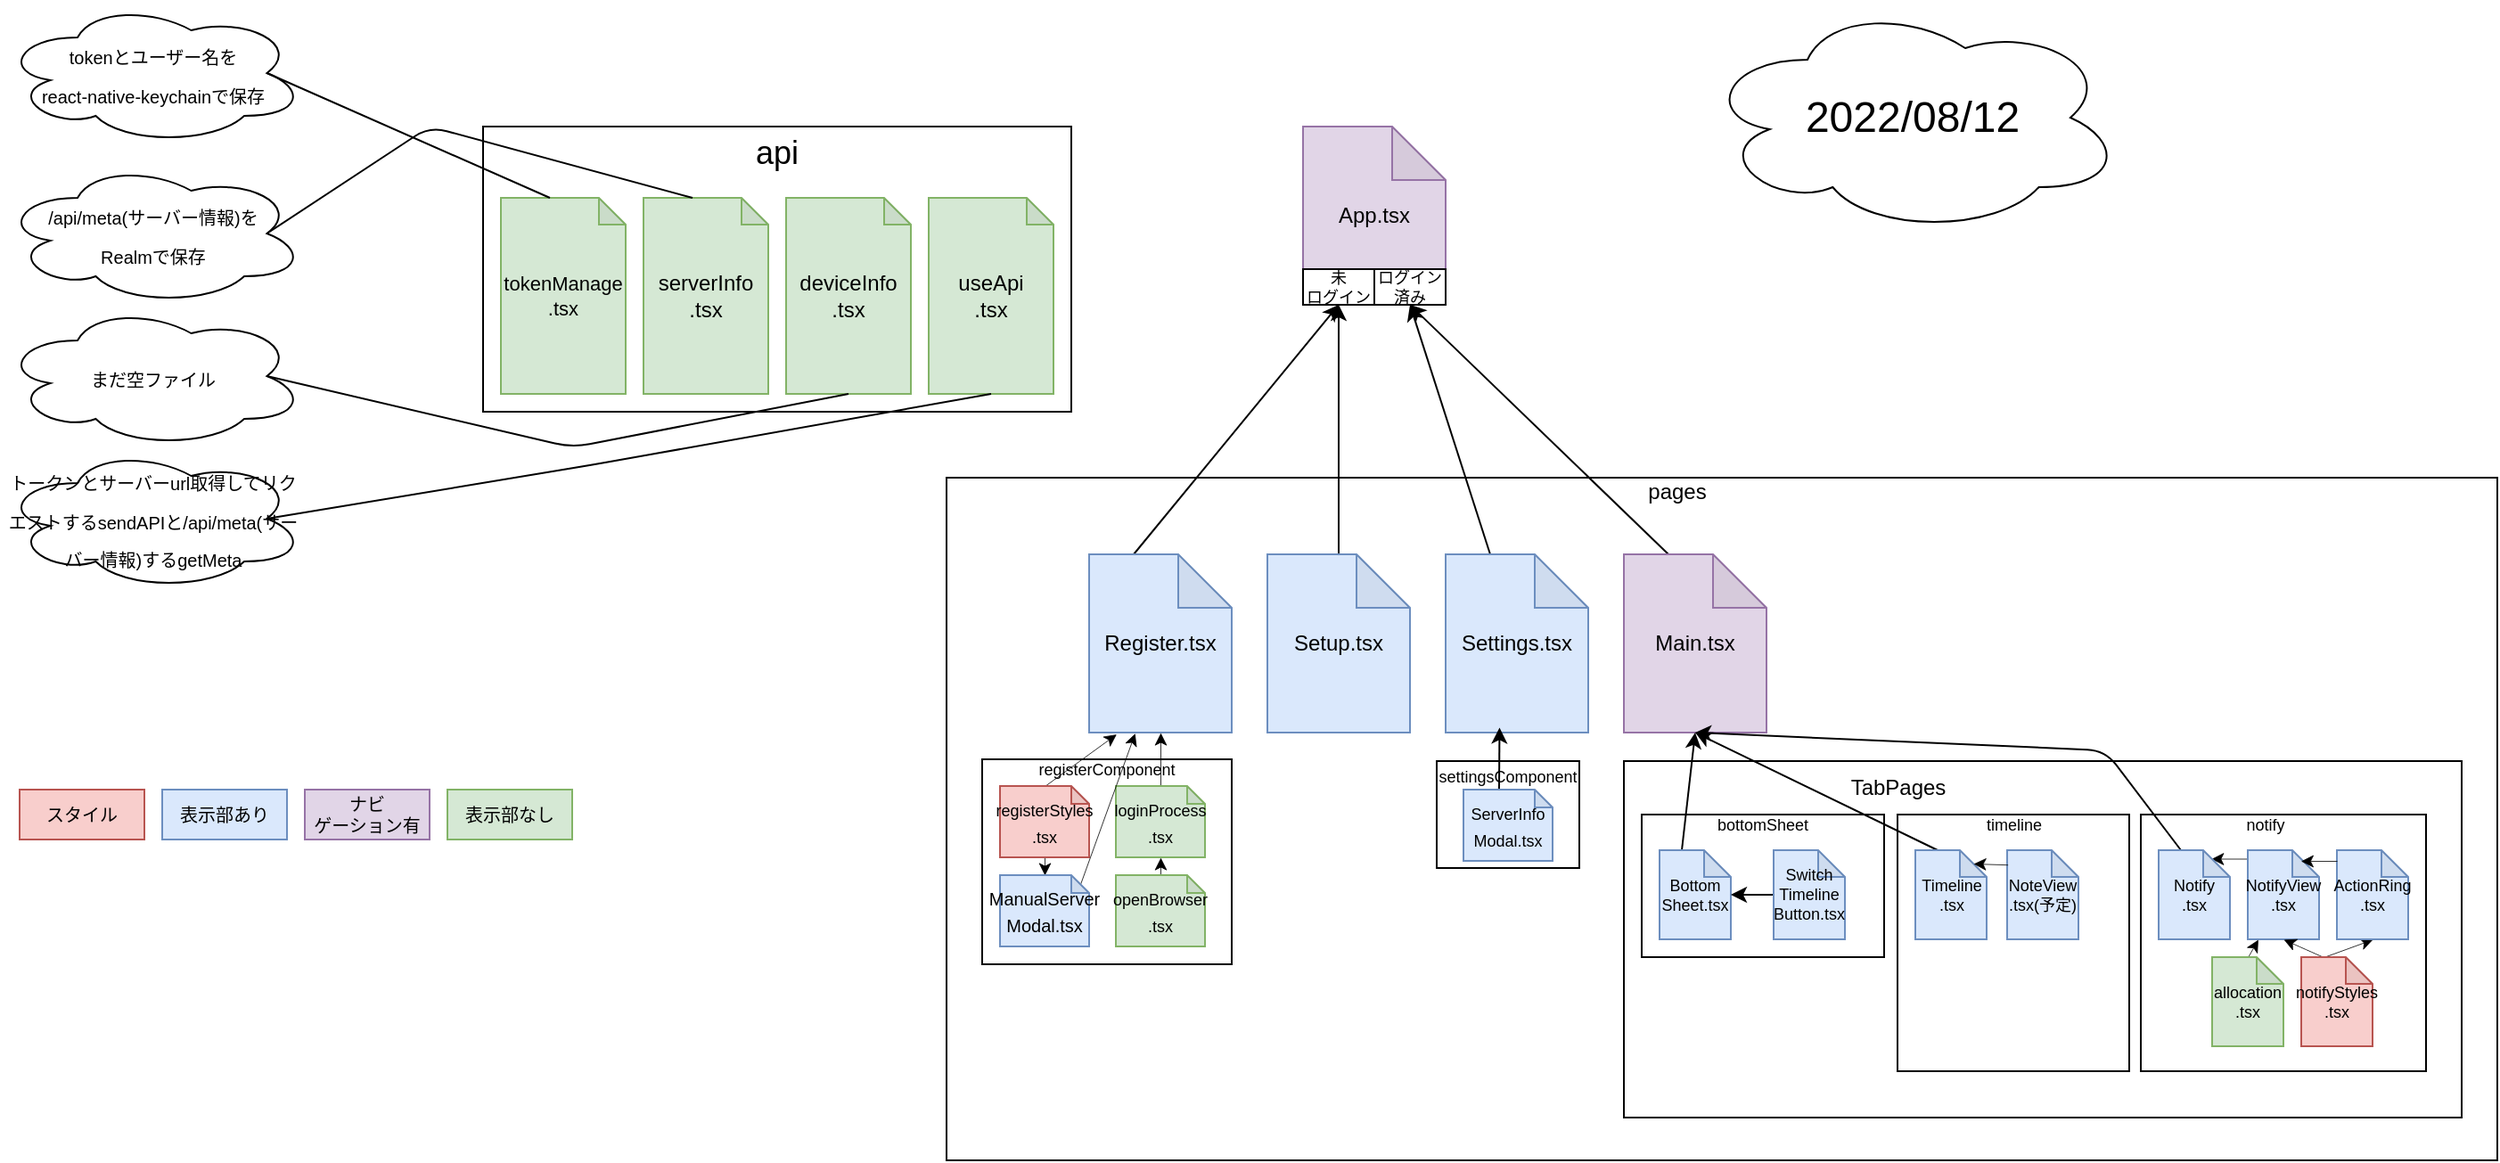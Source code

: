 <mxfile>
    <diagram id="KpKeE3IpWthlAcHVAXRT" name="ページ1">
        <mxGraphModel dx="1966" dy="543" grid="1" gridSize="10" guides="1" tooltips="1" connect="1" arrows="1" fold="1" page="1" pageScale="1" pageWidth="827" pageHeight="1169" math="0" shadow="0">
            <root>
                <mxCell id="0"/>
                <mxCell id="1" parent="0"/>
                <mxCell id="8" value="" style="rounded=0;whiteSpace=wrap;html=1;" parent="1" vertex="1">
                    <mxGeometry x="-120" y="337" width="870" height="383" as="geometry"/>
                </mxCell>
                <mxCell id="5" value="App.tsx" style="shape=note;whiteSpace=wrap;html=1;backgroundOutline=1;darkOpacity=0.05;fillColor=#e1d5e7;strokeColor=#9673a6;" parent="1" vertex="1">
                    <mxGeometry x="80" y="140" width="80" height="100" as="geometry"/>
                </mxCell>
                <mxCell id="6" value="" style="rounded=0;whiteSpace=wrap;html=1;" parent="1" vertex="1">
                    <mxGeometry x="260" y="496" width="470" height="200" as="geometry"/>
                </mxCell>
                <mxCell id="7" value="TabPages" style="text;html=1;strokeColor=none;fillColor=none;align=center;verticalAlign=middle;whiteSpace=wrap;rounded=0;" parent="1" vertex="1">
                    <mxGeometry x="384" y="496" width="60" height="30" as="geometry"/>
                </mxCell>
                <mxCell id="9" value="pages" style="text;html=1;strokeColor=none;fillColor=none;align=center;verticalAlign=middle;whiteSpace=wrap;rounded=0;" parent="1" vertex="1">
                    <mxGeometry x="260" y="330" width="60" height="30" as="geometry"/>
                </mxCell>
                <mxCell id="19" style="edgeStyle=none;html=1;exitX=0;exitY=0;exitDx=25;exitDy=0;exitPerimeter=0;entryX=0.5;entryY=1;entryDx=0;entryDy=0;fontSize=12;" parent="1" source="10" target="71" edge="1">
                    <mxGeometry relative="1" as="geometry"/>
                </mxCell>
                <mxCell id="10" value="Settings.tsx" style="shape=note;whiteSpace=wrap;html=1;backgroundOutline=1;darkOpacity=0.05;fillColor=#dae8fc;strokeColor=#6c8ebf;" parent="1" vertex="1">
                    <mxGeometry x="160" y="380" width="80" height="100" as="geometry"/>
                </mxCell>
                <mxCell id="11" value="" style="rounded=0;whiteSpace=wrap;html=1;" parent="1" vertex="1">
                    <mxGeometry x="155" y="496" width="80" height="60" as="geometry"/>
                </mxCell>
                <mxCell id="14" style="edgeStyle=none;html=1;exitX=0;exitY=0;exitDx=20;exitDy=0;exitPerimeter=0;entryX=0.378;entryY=0.972;entryDx=0;entryDy=0;entryPerimeter=0;fontSize=9;" parent="1" source="12" target="10" edge="1">
                    <mxGeometry relative="1" as="geometry">
                        <Array as="points"/>
                    </mxGeometry>
                </mxCell>
                <mxCell id="12" value="&lt;font style=&quot;font-size: 9px&quot;&gt;ServerInfo&lt;br&gt;Modal.tsx&lt;/font&gt;" style="shape=note;whiteSpace=wrap;html=1;backgroundOutline=1;darkOpacity=0.05;size=10;fillColor=#dae8fc;strokeColor=#6c8ebf;" parent="1" vertex="1">
                    <mxGeometry x="170" y="512" width="50" height="40" as="geometry"/>
                </mxCell>
                <mxCell id="13" value="&lt;font style=&quot;font-size: 9px&quot;&gt;settingsComponent&lt;/font&gt;" style="text;html=1;strokeColor=none;fillColor=none;align=center;verticalAlign=middle;whiteSpace=wrap;rounded=0;" parent="1" vertex="1">
                    <mxGeometry x="165" y="488" width="60" height="32" as="geometry"/>
                </mxCell>
                <mxCell id="20" style="edgeStyle=none;html=1;exitX=0;exitY=0;exitDx=25;exitDy=0;exitPerimeter=0;entryX=0.5;entryY=1;entryDx=0;entryDy=0;fontSize=12;" parent="1" source="18" target="71" edge="1">
                    <mxGeometry relative="1" as="geometry"/>
                </mxCell>
                <mxCell id="18" value="&lt;font style=&quot;font-size: 12px&quot;&gt;Main.tsx&lt;/font&gt;" style="shape=note;whiteSpace=wrap;html=1;backgroundOutline=1;darkOpacity=0.05;fontSize=9;fillColor=#e1d5e7;strokeColor=#9673a6;" parent="1" vertex="1">
                    <mxGeometry x="260" y="380" width="80" height="100" as="geometry"/>
                </mxCell>
                <mxCell id="21" value="" style="rounded=0;whiteSpace=wrap;html=1;fontSize=12;" parent="1" vertex="1">
                    <mxGeometry x="270" y="526" width="136" height="80" as="geometry"/>
                </mxCell>
                <mxCell id="22" value="&lt;font style=&quot;font-size: 9px&quot;&gt;bottomSheet&lt;/font&gt;" style="text;html=1;strokeColor=none;fillColor=none;align=center;verticalAlign=middle;whiteSpace=wrap;rounded=0;fontSize=12;" parent="1" vertex="1">
                    <mxGeometry x="308" y="516" width="60" height="30" as="geometry"/>
                </mxCell>
                <mxCell id="28" style="edgeStyle=none;html=1;exitX=0;exitY=0;exitDx=12.5;exitDy=0;exitPerimeter=0;entryX=0.5;entryY=1;entryDx=0;entryDy=0;entryPerimeter=0;fontSize=9;" parent="1" source="23" target="18" edge="1">
                    <mxGeometry relative="1" as="geometry"/>
                </mxCell>
                <mxCell id="23" value="Bottom&lt;br&gt;Sheet.tsx" style="shape=note;whiteSpace=wrap;html=1;backgroundOutline=1;darkOpacity=0.05;fontSize=9;size=15;fillColor=#dae8fc;strokeColor=#6c8ebf;" parent="1" vertex="1">
                    <mxGeometry x="280" y="546" width="40" height="50" as="geometry"/>
                </mxCell>
                <mxCell id="27" style="edgeStyle=none;html=1;exitX=0;exitY=0.5;exitDx=0;exitDy=0;exitPerimeter=0;entryX=1;entryY=0.5;entryDx=0;entryDy=0;entryPerimeter=0;fontSize=9;" parent="1" source="25" target="23" edge="1">
                    <mxGeometry relative="1" as="geometry"/>
                </mxCell>
                <mxCell id="25" value="Switch&lt;br&gt;Timeline&lt;br&gt;Button.tsx" style="shape=note;whiteSpace=wrap;html=1;backgroundOutline=1;darkOpacity=0.05;fontSize=9;size=15;fillColor=#dae8fc;strokeColor=#6c8ebf;" parent="1" vertex="1">
                    <mxGeometry x="344" y="546" width="40" height="50" as="geometry"/>
                </mxCell>
                <mxCell id="29" value="" style="rounded=0;whiteSpace=wrap;html=1;fontSize=9;" parent="1" vertex="1">
                    <mxGeometry x="413.5" y="526" width="130" height="144" as="geometry"/>
                </mxCell>
                <mxCell id="32" style="edgeStyle=none;html=1;exitX=0;exitY=0;exitDx=12.5;exitDy=0;exitPerimeter=0;entryX=0.5;entryY=1;entryDx=0;entryDy=0;entryPerimeter=0;fontSize=9;" parent="1" source="30" target="18" edge="1">
                    <mxGeometry relative="1" as="geometry"/>
                </mxCell>
                <mxCell id="30" value="Timeline&lt;br&gt;.tsx" style="shape=note;whiteSpace=wrap;html=1;backgroundOutline=1;darkOpacity=0.05;fontSize=9;size=15;fillColor=#dae8fc;strokeColor=#6c8ebf;" parent="1" vertex="1">
                    <mxGeometry x="423.5" y="546" width="40" height="50" as="geometry"/>
                </mxCell>
                <mxCell id="31" value="timeline" style="text;html=1;strokeColor=none;fillColor=none;align=center;verticalAlign=middle;whiteSpace=wrap;rounded=0;fontSize=9;" parent="1" vertex="1">
                    <mxGeometry x="448.5" y="522" width="60" height="20" as="geometry"/>
                </mxCell>
                <mxCell id="34" value="" style="rounded=0;whiteSpace=wrap;html=1;fontSize=9;" parent="1" vertex="1">
                    <mxGeometry x="550" y="526" width="160" height="144" as="geometry"/>
                </mxCell>
                <mxCell id="35" value="notify" style="text;html=1;strokeColor=none;fillColor=none;align=center;verticalAlign=middle;whiteSpace=wrap;rounded=0;fontSize=9;" parent="1" vertex="1">
                    <mxGeometry x="590" y="522" width="60" height="20" as="geometry"/>
                </mxCell>
                <mxCell id="44" style="edgeStyle=none;html=1;exitX=-0.007;exitY=0.095;exitDx=0;exitDy=0;exitPerimeter=0;entryX=0.735;entryY=0.095;entryDx=0;entryDy=0;entryPerimeter=0;fontSize=9;strokeWidth=0.4;" parent="1" source="37" target="39" edge="1">
                    <mxGeometry relative="1" as="geometry">
                        <Array as="points"/>
                    </mxGeometry>
                </mxCell>
                <mxCell id="37" value="NotifyView&lt;br&gt;.tsx" style="shape=note;whiteSpace=wrap;html=1;backgroundOutline=1;darkOpacity=0.05;fontSize=9;size=15;fillColor=#dae8fc;strokeColor=#6c8ebf;" parent="1" vertex="1">
                    <mxGeometry x="610" y="546" width="40" height="50" as="geometry"/>
                </mxCell>
                <mxCell id="52" style="edgeStyle=none;curved=1;html=1;exitX=0;exitY=0;exitDx=12.5;exitDy=0;exitPerimeter=0;entryX=0.5;entryY=1;entryDx=0;entryDy=0;entryPerimeter=0;fontSize=24;strokeWidth=0.4;" parent="1" source="38" target="37" edge="1">
                    <mxGeometry relative="1" as="geometry"/>
                </mxCell>
                <mxCell id="53" style="edgeStyle=none;curved=1;html=1;exitX=0;exitY=0;exitDx=12.5;exitDy=0;exitPerimeter=0;entryX=0.5;entryY=1;entryDx=0;entryDy=0;entryPerimeter=0;fontSize=24;strokeWidth=0.4;" parent="1" source="38" target="41" edge="1">
                    <mxGeometry relative="1" as="geometry"/>
                </mxCell>
                <mxCell id="38" value="notifyStyles&lt;br&gt;.tsx" style="shape=note;whiteSpace=wrap;html=1;backgroundOutline=1;darkOpacity=0.05;fontSize=9;size=15;fillColor=#f8cecc;strokeColor=#b85450;" parent="1" vertex="1">
                    <mxGeometry x="640" y="606" width="40" height="50" as="geometry"/>
                </mxCell>
                <mxCell id="42" style="edgeStyle=none;html=1;exitX=0;exitY=0;exitDx=12.5;exitDy=0;exitPerimeter=0;entryX=0.5;entryY=1;entryDx=0;entryDy=0;entryPerimeter=0;fontSize=9;" parent="1" source="39" target="18" edge="1">
                    <mxGeometry relative="1" as="geometry">
                        <Array as="points">
                            <mxPoint x="530" y="490"/>
                        </Array>
                    </mxGeometry>
                </mxCell>
                <mxCell id="39" value="Notify&lt;br&gt;.tsx" style="shape=note;whiteSpace=wrap;html=1;backgroundOutline=1;darkOpacity=0.05;fontSize=9;size=15;fillColor=#dae8fc;strokeColor=#6c8ebf;" parent="1" vertex="1">
                    <mxGeometry x="560" y="546" width="40" height="50" as="geometry"/>
                </mxCell>
                <mxCell id="56" style="edgeStyle=none;curved=1;html=1;exitX=0.5;exitY=0;exitDx=0;exitDy=0;exitPerimeter=0;fontSize=24;strokeWidth=0.4;" parent="1" source="40" target="37" edge="1">
                    <mxGeometry relative="1" as="geometry"/>
                </mxCell>
                <mxCell id="40" value="allocation&lt;br&gt;.tsx" style="shape=note;whiteSpace=wrap;html=1;backgroundOutline=1;darkOpacity=0.05;fontSize=9;size=15;fillColor=#d5e8d4;strokeColor=#82b366;" parent="1" vertex="1">
                    <mxGeometry x="590" y="606" width="40" height="50" as="geometry"/>
                </mxCell>
                <mxCell id="41" value="ActionRing&lt;br&gt;.tsx" style="shape=note;whiteSpace=wrap;html=1;backgroundOutline=1;darkOpacity=0.05;fontSize=9;size=15;fillColor=#dae8fc;strokeColor=#6c8ebf;" parent="1" vertex="1">
                    <mxGeometry x="660" y="546" width="40" height="50" as="geometry"/>
                </mxCell>
                <mxCell id="47" value="&lt;span style=&quot;font-size: 24px&quot;&gt;2022/08/12&lt;br&gt;&lt;/span&gt;" style="ellipse;shape=cloud;whiteSpace=wrap;html=1;fontSize=9;" parent="1" vertex="1">
                    <mxGeometry x="304" y="70" width="236" height="130" as="geometry"/>
                </mxCell>
                <mxCell id="50" style="edgeStyle=none;html=1;exitX=-0.007;exitY=0.095;exitDx=0;exitDy=0;exitPerimeter=0;entryX=0.735;entryY=0.095;entryDx=0;entryDy=0;entryPerimeter=0;fontSize=9;strokeWidth=0.4;" parent="1" edge="1">
                    <mxGeometry relative="1" as="geometry">
                        <mxPoint x="660.0" y="552" as="sourcePoint"/>
                        <mxPoint x="639.68" y="552" as="targetPoint"/>
                        <Array as="points"/>
                    </mxGeometry>
                </mxCell>
                <mxCell id="57" value="" style="rounded=0;whiteSpace=wrap;html=1;fontSize=24;" parent="1" vertex="1">
                    <mxGeometry x="-380" y="140" width="330" height="160" as="geometry"/>
                </mxCell>
                <mxCell id="59" value="&lt;font style=&quot;font-size: 18px&quot;&gt;api&lt;/font&gt;" style="text;html=1;strokeColor=none;fillColor=none;align=center;verticalAlign=middle;whiteSpace=wrap;rounded=0;" parent="1" vertex="1">
                    <mxGeometry x="-245" y="140" width="60" height="30" as="geometry"/>
                </mxCell>
                <mxCell id="60" value="&lt;font style=&quot;font-size: 11px&quot;&gt;tokenManage&lt;br&gt;.tsx&lt;/font&gt;" style="shape=note;whiteSpace=wrap;html=1;backgroundOutline=1;darkOpacity=0.05;fontSize=9;size=15;fillColor=#d5e8d4;strokeColor=#82b366;" parent="1" vertex="1">
                    <mxGeometry x="-370" y="180" width="70" height="110" as="geometry"/>
                </mxCell>
                <mxCell id="61" value="&lt;font style=&quot;font-size: 12px&quot;&gt;serverInfo&lt;br&gt;.tsx&lt;/font&gt;" style="shape=note;whiteSpace=wrap;html=1;backgroundOutline=1;darkOpacity=0.05;fontSize=9;size=15;fillColor=#d5e8d4;strokeColor=#82b366;" parent="1" vertex="1">
                    <mxGeometry x="-290" y="180" width="70" height="110" as="geometry"/>
                </mxCell>
                <mxCell id="62" value="&lt;font style=&quot;font-size: 12px&quot;&gt;deviceInfo&lt;br&gt;.tsx&lt;/font&gt;" style="shape=note;whiteSpace=wrap;html=1;backgroundOutline=1;darkOpacity=0.05;fontSize=9;size=15;fillColor=#d5e8d4;strokeColor=#82b366;" parent="1" vertex="1">
                    <mxGeometry x="-210" y="180" width="70" height="110" as="geometry"/>
                </mxCell>
                <mxCell id="63" value="&lt;font style=&quot;font-size: 12px&quot;&gt;useApi&lt;br&gt;.tsx&lt;/font&gt;" style="shape=note;whiteSpace=wrap;html=1;backgroundOutline=1;darkOpacity=0.05;fontSize=9;size=15;fillColor=#d5e8d4;strokeColor=#82b366;" parent="1" vertex="1">
                    <mxGeometry x="-130" y="180" width="70" height="110" as="geometry"/>
                </mxCell>
                <mxCell id="73" style="edgeStyle=none;curved=1;html=1;exitX=0;exitY=0;exitDx=25;exitDy=0;exitPerimeter=0;entryX=0.5;entryY=1;entryDx=0;entryDy=0;fontSize=9;strokeWidth=1;" parent="1" source="65" target="72" edge="1">
                    <mxGeometry relative="1" as="geometry"/>
                </mxCell>
                <mxCell id="65" value="Register.tsx" style="shape=note;whiteSpace=wrap;html=1;backgroundOutline=1;darkOpacity=0.05;fillColor=#dae8fc;strokeColor=#6c8ebf;" parent="1" vertex="1">
                    <mxGeometry x="-40" y="380" width="80" height="100" as="geometry"/>
                </mxCell>
                <mxCell id="74" style="edgeStyle=none;curved=1;html=1;exitX=0.5;exitY=0;exitDx=0;exitDy=0;exitPerimeter=0;entryX=0.5;entryY=1;entryDx=0;entryDy=0;fontSize=9;strokeWidth=1;" parent="1" source="66" target="72" edge="1">
                    <mxGeometry relative="1" as="geometry"/>
                </mxCell>
                <mxCell id="66" value="Setup.tsx" style="shape=note;whiteSpace=wrap;html=1;backgroundOutline=1;darkOpacity=0.05;fillColor=#dae8fc;strokeColor=#6c8ebf;" parent="1" vertex="1">
                    <mxGeometry x="60" y="380" width="80" height="100" as="geometry"/>
                </mxCell>
                <mxCell id="71" value="ログイン済み" style="rounded=0;whiteSpace=wrap;html=1;fontSize=9;" parent="1" vertex="1">
                    <mxGeometry x="120" y="220" width="40" height="20" as="geometry"/>
                </mxCell>
                <mxCell id="72" value="未&lt;br&gt;ログイン" style="rounded=0;whiteSpace=wrap;html=1;fontSize=9;" parent="1" vertex="1">
                    <mxGeometry x="80" y="220" width="40" height="20" as="geometry"/>
                </mxCell>
                <mxCell id="75" value="&lt;font style=&quot;font-size: 10px&quot;&gt;tokenとユーザー名を&lt;br&gt;react-native-keychainで保存&lt;/font&gt;" style="ellipse;shape=cloud;whiteSpace=wrap;html=1;fontSize=18;" parent="1" vertex="1">
                    <mxGeometry x="-650" y="70" width="170" height="80" as="geometry"/>
                </mxCell>
                <mxCell id="76" value="&lt;font style=&quot;font-size: 10px&quot;&gt;/api/meta(サーバー情報)を&lt;br&gt;Realmで保存&lt;/font&gt;" style="ellipse;shape=cloud;whiteSpace=wrap;html=1;fontSize=18;" parent="1" vertex="1">
                    <mxGeometry x="-650" y="160" width="170" height="80" as="geometry"/>
                </mxCell>
                <mxCell id="77" value="&lt;span style=&quot;font-size: 10px&quot;&gt;まだ空ファイル&lt;/span&gt;" style="ellipse;shape=cloud;whiteSpace=wrap;html=1;fontSize=18;" parent="1" vertex="1">
                    <mxGeometry x="-650" y="240" width="170" height="80" as="geometry"/>
                </mxCell>
                <mxCell id="79" value="&lt;span style=&quot;font-size: 10px&quot;&gt;トークンとサーバーurl取得してリクエストするsendAPIと/api/meta(サーバー情報)するgetMeta&lt;/span&gt;" style="ellipse;shape=cloud;whiteSpace=wrap;html=1;fontSize=18;" parent="1" vertex="1">
                    <mxGeometry x="-650" y="320" width="170" height="80" as="geometry"/>
                </mxCell>
                <mxCell id="80" value="" style="endArrow=none;html=1;fontSize=10;strokeWidth=1;curved=1;exitX=0.875;exitY=0.5;exitDx=0;exitDy=0;exitPerimeter=0;entryX=0;entryY=0;entryDx=27.5;entryDy=0;entryPerimeter=0;" parent="1" source="75" target="60" edge="1">
                    <mxGeometry width="50" height="50" relative="1" as="geometry">
                        <mxPoint x="-390" y="110" as="sourcePoint"/>
                        <mxPoint x="-340" y="60" as="targetPoint"/>
                    </mxGeometry>
                </mxCell>
                <mxCell id="81" value="" style="endArrow=none;html=1;fontSize=10;strokeWidth=1;exitX=0.875;exitY=0.5;exitDx=0;exitDy=0;exitPerimeter=0;entryX=0;entryY=0;entryDx=27.5;entryDy=0;entryPerimeter=0;rounded=1;" parent="1" source="76" target="61" edge="1">
                    <mxGeometry width="50" height="50" relative="1" as="geometry">
                        <mxPoint x="-490" y="200" as="sourcePoint"/>
                        <mxPoint x="-331.25" y="270" as="targetPoint"/>
                        <Array as="points">
                            <mxPoint x="-410" y="140"/>
                        </Array>
                    </mxGeometry>
                </mxCell>
                <mxCell id="82" value="" style="endArrow=none;html=1;fontSize=10;strokeWidth=1;exitX=0.875;exitY=0.5;exitDx=0;exitDy=0;exitPerimeter=0;entryX=0.5;entryY=1;entryDx=0;entryDy=0;entryPerimeter=0;rounded=1;" parent="1" source="77" target="62" edge="1">
                    <mxGeometry width="50" height="50" relative="1" as="geometry">
                        <mxPoint x="-480" y="285" as="sourcePoint"/>
                        <mxPoint x="-268.75" y="320" as="targetPoint"/>
                        <Array as="points">
                            <mxPoint x="-330" y="320"/>
                        </Array>
                    </mxGeometry>
                </mxCell>
                <mxCell id="83" value="" style="endArrow=none;html=1;fontSize=10;strokeWidth=1;exitX=0.875;exitY=0.5;exitDx=0;exitDy=0;exitPerimeter=0;entryX=0.5;entryY=1;entryDx=0;entryDy=0;entryPerimeter=0;rounded=1;" parent="1" source="79" target="63" edge="1">
                    <mxGeometry width="50" height="50" relative="1" as="geometry">
                        <mxPoint x="-491.25" y="290" as="sourcePoint"/>
                        <mxPoint x="-165" y="300" as="targetPoint"/>
                        <Array as="points">
                            <mxPoint x="-320" y="330"/>
                        </Array>
                    </mxGeometry>
                </mxCell>
                <mxCell id="84" value="スタイル" style="rounded=0;whiteSpace=wrap;html=1;fontSize=10;fillColor=#f8cecc;strokeColor=#b85450;" parent="1" vertex="1">
                    <mxGeometry x="-640" y="512" width="70" height="28" as="geometry"/>
                </mxCell>
                <mxCell id="85" value="表示部あり" style="rounded=0;whiteSpace=wrap;html=1;fontSize=10;fillColor=#dae8fc;strokeColor=#6c8ebf;" parent="1" vertex="1">
                    <mxGeometry x="-560" y="512" width="70" height="28" as="geometry"/>
                </mxCell>
                <mxCell id="86" value="ナビ&lt;br&gt;ゲーション有" style="rounded=0;whiteSpace=wrap;html=1;fontSize=10;fillColor=#e1d5e7;strokeColor=#9673a6;" parent="1" vertex="1">
                    <mxGeometry x="-480" y="512" width="70" height="28" as="geometry"/>
                </mxCell>
                <mxCell id="87" value="表示部なし" style="rounded=0;whiteSpace=wrap;html=1;fontSize=10;fillColor=#d5e8d4;strokeColor=#82b366;" parent="1" vertex="1">
                    <mxGeometry x="-400" y="512" width="70" height="28" as="geometry"/>
                </mxCell>
                <mxCell id="88" value="NoteView&lt;br&gt;.tsx(予定)" style="shape=note;whiteSpace=wrap;html=1;backgroundOutline=1;darkOpacity=0.05;fontSize=9;size=15;fillColor=#dae8fc;strokeColor=#6c8ebf;" vertex="1" parent="1">
                    <mxGeometry x="475" y="546" width="40" height="50" as="geometry"/>
                </mxCell>
                <mxCell id="89" style="edgeStyle=none;html=1;entryX=0;entryY=0;entryDx=32.5;entryDy=7.5;entryPerimeter=0;fontSize=9;strokeWidth=0.4;exitX=0.008;exitY=0.162;exitDx=0;exitDy=0;exitPerimeter=0;" edge="1" parent="1" source="88" target="30">
                    <mxGeometry relative="1" as="geometry">
                        <Array as="points"/>
                        <mxPoint x="470" y="554" as="sourcePoint"/>
                        <mxPoint x="599.4" y="560.75" as="targetPoint"/>
                    </mxGeometry>
                </mxCell>
                <mxCell id="95" value="" style="rounded=0;whiteSpace=wrap;html=1;" vertex="1" parent="1">
                    <mxGeometry x="-100" y="495" width="140" height="115" as="geometry"/>
                </mxCell>
                <mxCell id="99" style="edgeStyle=none;html=1;exitX=0.5;exitY=0.5;exitDx=0;exitDy=0;exitPerimeter=0;entryX=0.5;entryY=1;entryDx=0;entryDy=0;entryPerimeter=0;strokeWidth=0.4;" edge="1" parent="1" source="94" target="65">
                    <mxGeometry relative="1" as="geometry"/>
                </mxCell>
                <mxCell id="94" value="&lt;font style=&quot;font-size: 9px&quot;&gt;loginProcess&lt;br&gt;.tsx&lt;/font&gt;" style="shape=note;whiteSpace=wrap;html=1;backgroundOutline=1;darkOpacity=0.05;size=10;fillColor=#d5e8d4;strokeColor=#82b366;" vertex="1" parent="1">
                    <mxGeometry x="-25" y="510" width="50" height="40" as="geometry"/>
                </mxCell>
                <mxCell id="96" value="&lt;font style=&quot;font-size: 9px&quot;&gt;registerComponent&lt;/font&gt;" style="text;html=1;strokeColor=none;fillColor=none;align=center;verticalAlign=middle;whiteSpace=wrap;rounded=0;" vertex="1" parent="1">
                    <mxGeometry x="-60" y="484" width="60" height="32" as="geometry"/>
                </mxCell>
                <mxCell id="98" style="edgeStyle=none;html=1;exitX=0.5;exitY=0;exitDx=0;exitDy=0;exitPerimeter=0;strokeWidth=0.4;" edge="1" parent="1" source="97" target="94">
                    <mxGeometry relative="1" as="geometry"/>
                </mxCell>
                <mxCell id="97" value="&lt;font style=&quot;font-size: 9px&quot;&gt;openBrowser&lt;br&gt;.tsx&lt;/font&gt;" style="shape=note;whiteSpace=wrap;html=1;backgroundOutline=1;darkOpacity=0.05;size=10;fillColor=#d5e8d4;strokeColor=#82b366;" vertex="1" parent="1">
                    <mxGeometry x="-25" y="560" width="50" height="40" as="geometry"/>
                </mxCell>
                <mxCell id="101" style="edgeStyle=none;html=1;exitX=0.5;exitY=0;exitDx=0;exitDy=0;exitPerimeter=0;entryX=0.19;entryY=1.008;entryDx=0;entryDy=0;entryPerimeter=0;strokeWidth=0.4;" edge="1" parent="1" source="100" target="65">
                    <mxGeometry relative="1" as="geometry"/>
                </mxCell>
                <mxCell id="104" style="edgeStyle=none;html=1;exitX=0.5;exitY=1;exitDx=0;exitDy=0;exitPerimeter=0;entryX=0.5;entryY=0;entryDx=0;entryDy=0;entryPerimeter=0;strokeWidth=0.4;" edge="1" parent="1" source="100" target="102">
                    <mxGeometry relative="1" as="geometry"/>
                </mxCell>
                <mxCell id="100" value="&lt;font style=&quot;font-size: 9px&quot;&gt;registerStyles&lt;br&gt;.tsx&lt;/font&gt;" style="shape=note;whiteSpace=wrap;html=1;backgroundOutline=1;darkOpacity=0.05;size=10;fillColor=#f8cecc;strokeColor=#b85450;" vertex="1" parent="1">
                    <mxGeometry x="-90" y="510" width="50" height="40" as="geometry"/>
                </mxCell>
                <mxCell id="103" style="edgeStyle=none;html=1;exitX=0;exitY=0;exitDx=45;exitDy=5;exitPerimeter=0;entryX=0.32;entryY=1.003;entryDx=0;entryDy=0;entryPerimeter=0;strokeWidth=0.4;" edge="1" parent="1" source="102" target="65">
                    <mxGeometry relative="1" as="geometry"/>
                </mxCell>
                <mxCell id="102" value="&lt;font size=&quot;1&quot;&gt;ManualServer&lt;br&gt;Modal.tsx&lt;br&gt;&lt;/font&gt;" style="shape=note;whiteSpace=wrap;html=1;backgroundOutline=1;darkOpacity=0.05;size=10;fillColor=#dae8fc;strokeColor=#6c8ebf;" vertex="1" parent="1">
                    <mxGeometry x="-90" y="560" width="50" height="40" as="geometry"/>
                </mxCell>
            </root>
        </mxGraphModel>
    </diagram>
</mxfile>